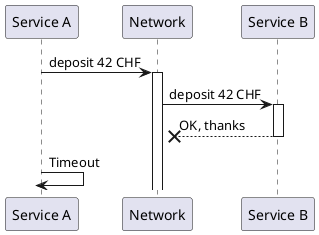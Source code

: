 @startuml

participant "Service A" as A
participant "Network" as N
participant "Service B" as B
A -> N: deposit 42 CHF
activate N
N -> B: deposit 42 CHF
activate B
N x<-- B: OK, thanks
deactivate B
A -> A: Timeout

deactivate A

@enduml